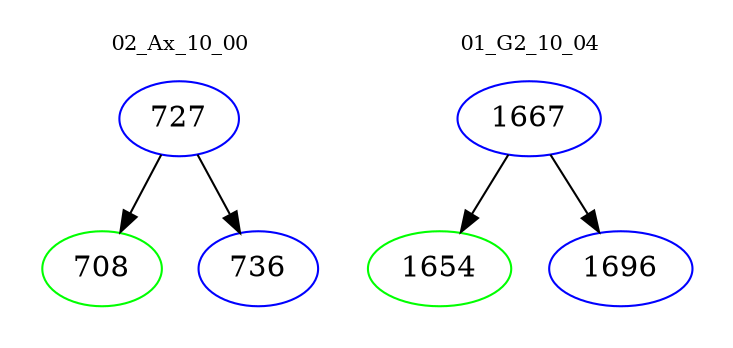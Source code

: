 digraph{
subgraph cluster_0 {
color = white
label = "02_Ax_10_00";
fontsize=10;
T0_727 [label="727", color="blue"]
T0_727 -> T0_708 [color="black"]
T0_708 [label="708", color="green"]
T0_727 -> T0_736 [color="black"]
T0_736 [label="736", color="blue"]
}
subgraph cluster_1 {
color = white
label = "01_G2_10_04";
fontsize=10;
T1_1667 [label="1667", color="blue"]
T1_1667 -> T1_1654 [color="black"]
T1_1654 [label="1654", color="green"]
T1_1667 -> T1_1696 [color="black"]
T1_1696 [label="1696", color="blue"]
}
}
